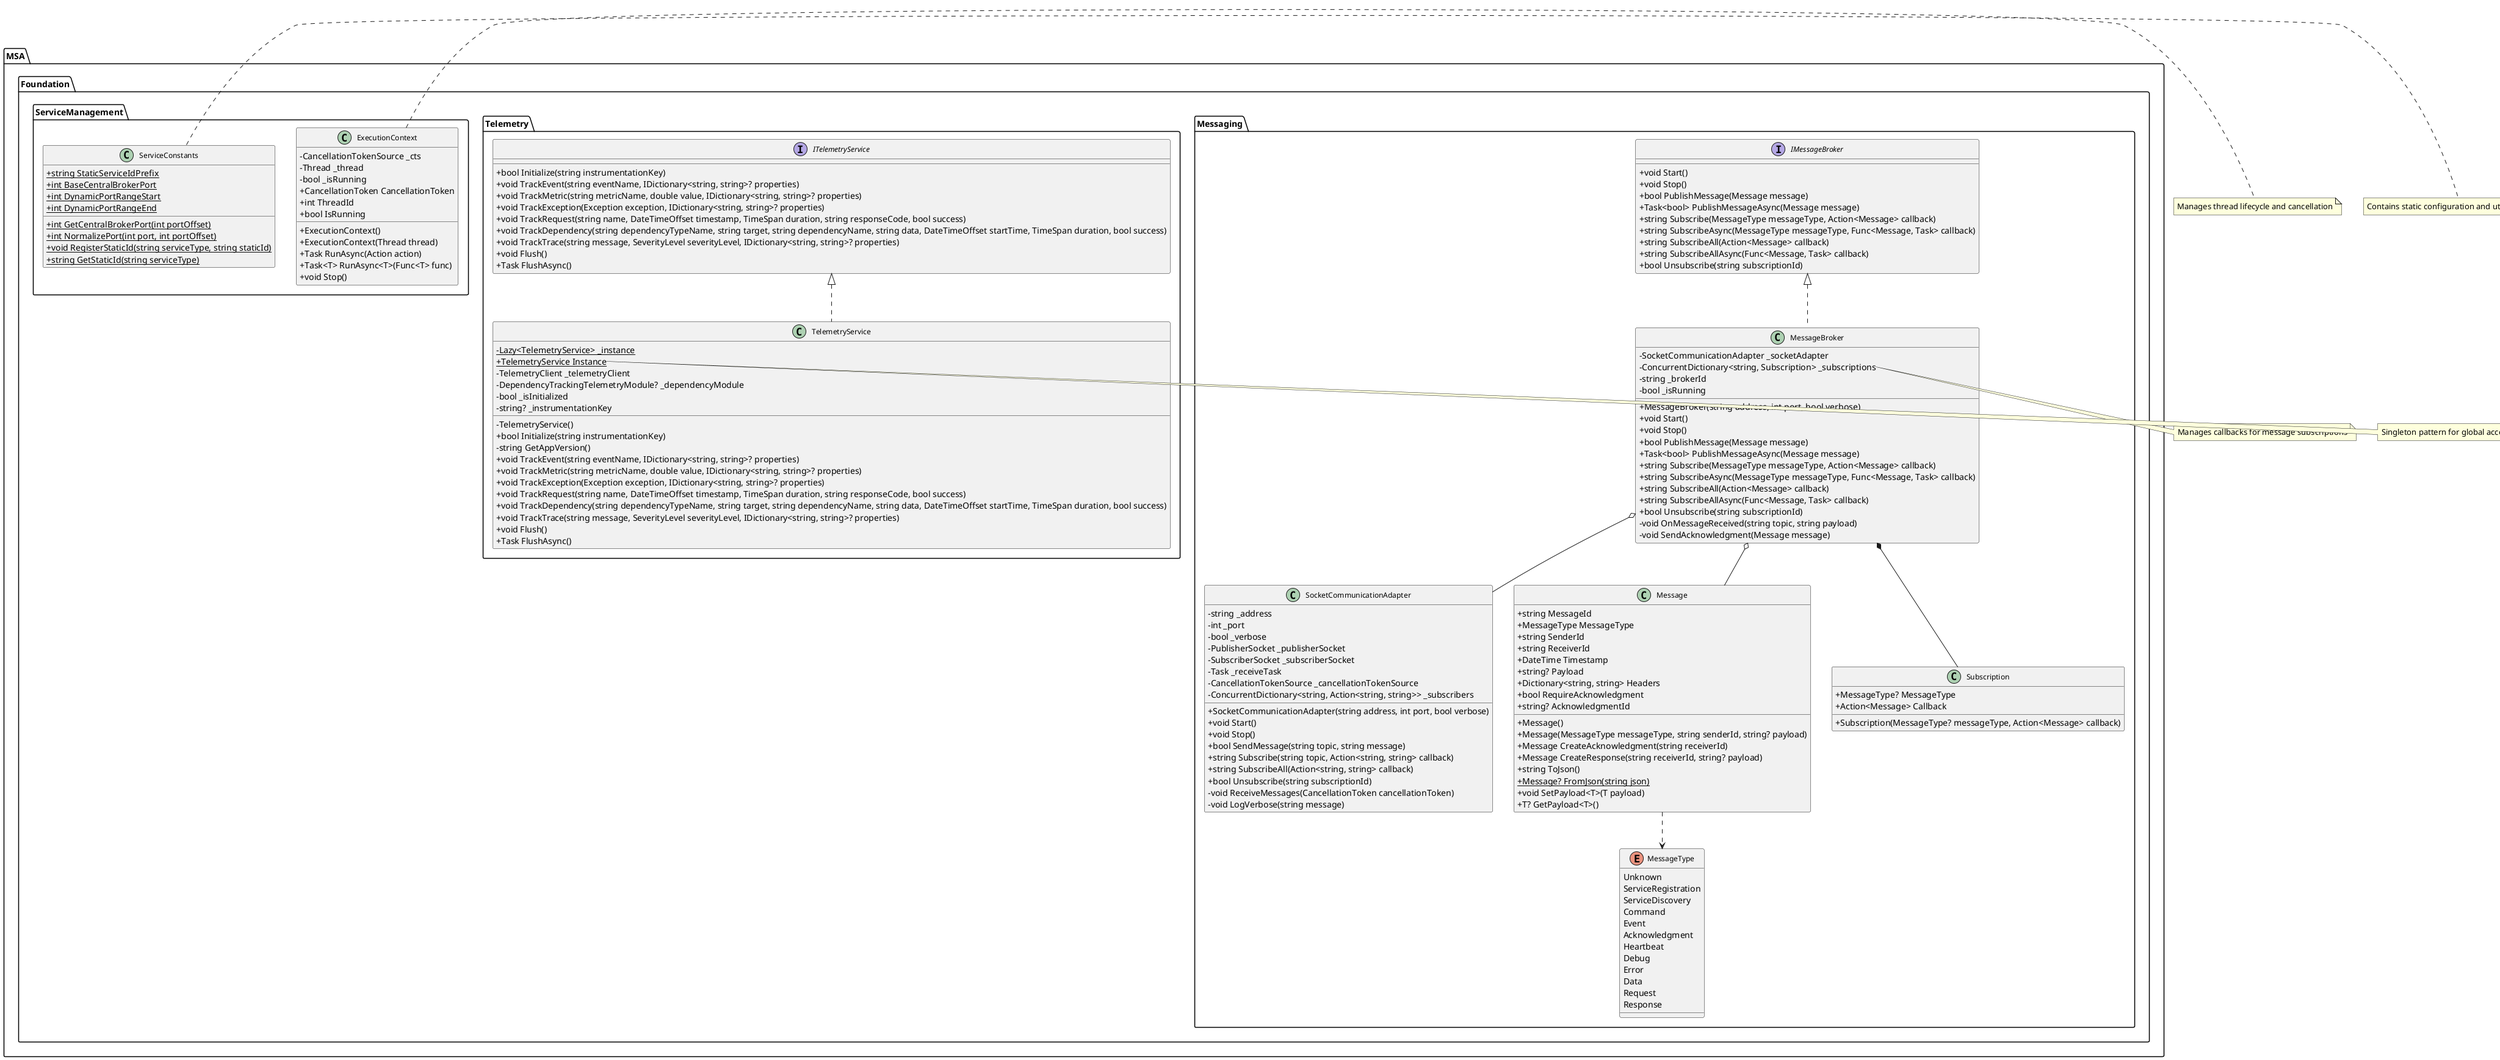 @startuml MSA.Foundation Class Diagram

skinparam classAttributeIconSize 0
skinparam backgroundColor white
skinparam classFontSize 12
skinparam classFontName Arial
skinparam classArrowFontSize 11

' Define packages
package "MSA.Foundation.Messaging" {
    interface IMessageBroker {
        + void Start()
        + void Stop()
        + bool PublishMessage(Message message)
        + Task<bool> PublishMessageAsync(Message message)
        + string Subscribe(MessageType messageType, Action<Message> callback)
        + string SubscribeAsync(MessageType messageType, Func<Message, Task> callback)
        + string SubscribeAll(Action<Message> callback)
        + string SubscribeAllAsync(Func<Message, Task> callback)
        + bool Unsubscribe(string subscriptionId)
    }
    
    class MessageBroker {
        - SocketCommunicationAdapter _socketAdapter
        - ConcurrentDictionary<string, Subscription> _subscriptions
        - string _brokerId
        - bool _isRunning
        + MessageBroker(string address, int port, bool verbose)
        + void Start()
        + void Stop()
        + bool PublishMessage(Message message)
        + Task<bool> PublishMessageAsync(Message message)
        + string Subscribe(MessageType messageType, Action<Message> callback)
        + string SubscribeAsync(MessageType messageType, Func<Message, Task> callback)
        + string SubscribeAll(Action<Message> callback)
        + string SubscribeAllAsync(Func<Message, Task> callback)
        + bool Unsubscribe(string subscriptionId)
        - void OnMessageReceived(string topic, string payload)
        - void SendAcknowledgment(Message message)
    }
    
    class SocketCommunicationAdapter {
        - string _address
        - int _port
        - bool _verbose
        - PublisherSocket _publisherSocket
        - SubscriberSocket _subscriberSocket
        - Task _receiveTask
        - CancellationTokenSource _cancellationTokenSource
        - ConcurrentDictionary<string, Action<string, string>> _subscribers
        + SocketCommunicationAdapter(string address, int port, bool verbose)
        + void Start()
        + void Stop()
        + bool SendMessage(string topic, string message)
        + string Subscribe(string topic, Action<string, string> callback)
        + string SubscribeAll(Action<string, string> callback)
        + bool Unsubscribe(string subscriptionId)
        - void ReceiveMessages(CancellationToken cancellationToken)
        - void LogVerbose(string message)
    }
    
    class Message {
        + string MessageId
        + MessageType MessageType
        + string SenderId
        + string ReceiverId
        + DateTime Timestamp
        + string? Payload
        + Dictionary<string, string> Headers
        + bool RequireAcknowledgment
        + string? AcknowledgmentId
        + Message()
        + Message(MessageType messageType, string senderId, string? payload)
        + Message CreateAcknowledgment(string receiverId)
        + Message CreateResponse(string receiverId, string? payload)
        + string ToJson()
        + {static} Message? FromJson(string json)
        + void SetPayload<T>(T payload)
        + T? GetPayload<T>()
    }
    
    enum MessageType {
        Unknown
        ServiceRegistration
        ServiceDiscovery
        Command
        Event
        Acknowledgment
        Heartbeat
        Debug
        Error
        Data
        Request
        Response
    }
    
    class Subscription {
        + MessageType? MessageType
        + Action<Message> Callback
        + Subscription(MessageType? messageType, Action<Message> callback)
    }
}

package "MSA.Foundation.Telemetry" {
    interface ITelemetryService {
        + bool Initialize(string instrumentationKey)
        + void TrackEvent(string eventName, IDictionary<string, string>? properties)
        + void TrackMetric(string metricName, double value, IDictionary<string, string>? properties)
        + void TrackException(Exception exception, IDictionary<string, string>? properties)
        + void TrackRequest(string name, DateTimeOffset timestamp, TimeSpan duration, string responseCode, bool success)
        + void TrackDependency(string dependencyTypeName, string target, string dependencyName, string data, DateTimeOffset startTime, TimeSpan duration, bool success)
        + void TrackTrace(string message, SeverityLevel severityLevel, IDictionary<string, string>? properties)
        + void Flush()
        + Task FlushAsync()
    }
    
    class TelemetryService {
        - {static} Lazy<TelemetryService> _instance
        + {static} TelemetryService Instance
        - TelemetryClient _telemetryClient
        - DependencyTrackingTelemetryModule? _dependencyModule
        - bool _isInitialized
        - string? _instrumentationKey
        - TelemetryService()
        + bool Initialize(string instrumentationKey)
        - string GetAppVersion()
        + void TrackEvent(string eventName, IDictionary<string, string>? properties)
        + void TrackMetric(string metricName, double value, IDictionary<string, string>? properties)
        + void TrackException(Exception exception, IDictionary<string, string>? properties)
        + void TrackRequest(string name, DateTimeOffset timestamp, TimeSpan duration, string responseCode, bool success)
        + void TrackDependency(string dependencyTypeName, string target, string dependencyName, string data, DateTimeOffset startTime, TimeSpan duration, bool success)
        + void TrackTrace(string message, SeverityLevel severityLevel, IDictionary<string, string>? properties)
        + void Flush()
        + Task FlushAsync()
    }
}

package "MSA.Foundation.ServiceManagement" {
    class ExecutionContext {
        - CancellationTokenSource _cts
        - Thread _thread
        - bool _isRunning
        + CancellationToken CancellationToken
        + int ThreadId
        + bool IsRunning
        + ExecutionContext()
        + ExecutionContext(Thread thread)
        + Task RunAsync(Action action)
        + Task<T> RunAsync<T>(Func<T> func)
        + void Stop()
    }
    
    class ServiceConstants {
        + {static} string StaticServiceIdPrefix
        + {static} int BaseCentralBrokerPort
        + {static} int DynamicPortRangeStart
        + {static} int DynamicPortRangeEnd
        + {static} int GetCentralBrokerPort(int portOffset)
        + {static} int NormalizePort(int port, int portOffset)
        + {static} void RegisterStaticId(string serviceType, string staticId)
        + {static} string GetStaticId(string serviceType)
    }
}

' Relationship definitions
IMessageBroker <|.. MessageBroker
MessageBroker o-- SocketCommunicationAdapter
MessageBroker o-- Message
MessageBroker *-- Subscription
Message ..> MessageType
ITelemetryService <|.. TelemetryService

' Add notes
note right of MessageBroker::_subscriptions
  Manages callbacks for message subscriptions
end note

note right of TelemetryService::Instance
  Singleton pattern for global access
end note

note right of ExecutionContext
  Manages thread lifecycle and cancellation
end note

note right of ServiceConstants
  Contains static configuration and utility methods
end note

@enduml
